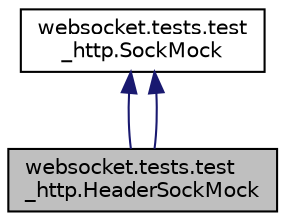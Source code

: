 digraph "websocket.tests.test_http.HeaderSockMock"
{
 // LATEX_PDF_SIZE
  edge [fontname="Helvetica",fontsize="10",labelfontname="Helvetica",labelfontsize="10"];
  node [fontname="Helvetica",fontsize="10",shape=record];
  Node1 [label="websocket.tests.test\l_http.HeaderSockMock",height=0.2,width=0.4,color="black", fillcolor="grey75", style="filled", fontcolor="black",tooltip=" "];
  Node2 -> Node1 [dir="back",color="midnightblue",fontsize="10",style="solid",fontname="Helvetica"];
  Node2 [label="websocket.tests.test\l_http.SockMock",height=0.2,width=0.4,color="black", fillcolor="white", style="filled",URL="$classwebsocket_1_1tests_1_1test__http_1_1SockMock.html",tooltip=" "];
  Node2 -> Node1 [dir="back",color="midnightblue",fontsize="10",style="solid",fontname="Helvetica"];
}

